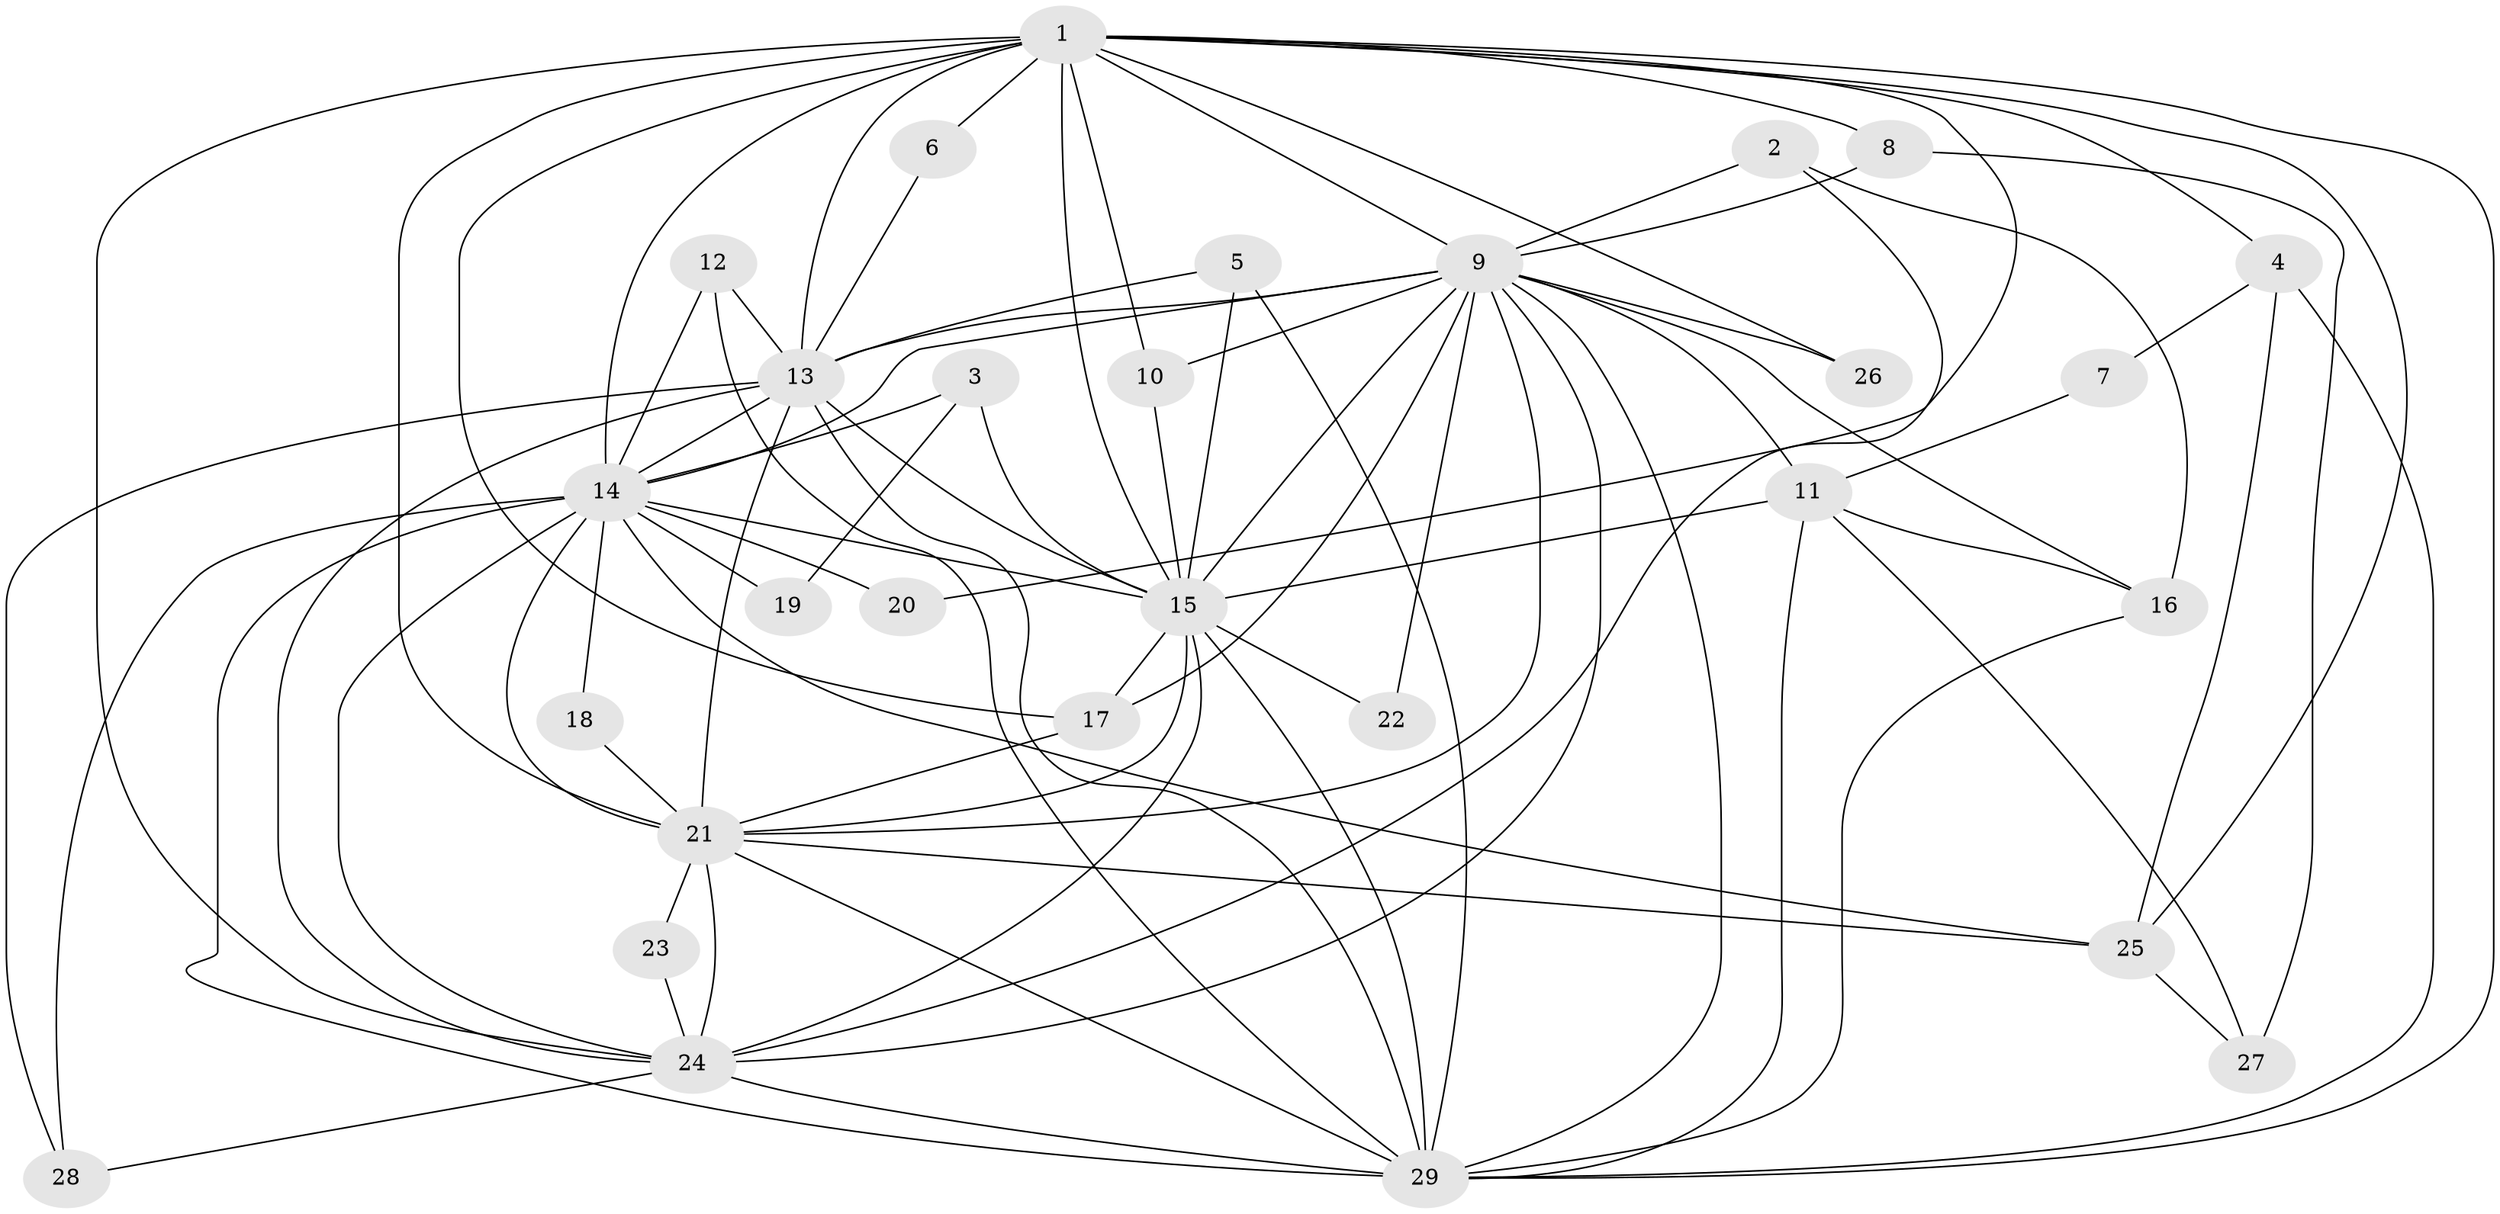 // original degree distribution, {21: 0.017241379310344827, 16: 0.017241379310344827, 15: 0.034482758620689655, 18: 0.017241379310344827, 11: 0.017241379310344827, 13: 0.017241379310344827, 17: 0.017241379310344827, 20: 0.017241379310344827, 14: 0.017241379310344827, 5: 0.017241379310344827, 6: 0.017241379310344827, 3: 0.1896551724137931, 4: 0.06896551724137931, 2: 0.5344827586206896}
// Generated by graph-tools (version 1.1) at 2025/45/03/06/25 01:45:10]
// undirected, 29 vertices, 82 edges
graph export_dot {
graph [start="1"]
  node [color=gray90,style=filled];
  1;
  2;
  3;
  4;
  5;
  6;
  7;
  8;
  9;
  10;
  11;
  12;
  13;
  14;
  15;
  16;
  17;
  18;
  19;
  20;
  21;
  22;
  23;
  24;
  25;
  26;
  27;
  28;
  29;
  1 -- 4 [weight=1.0];
  1 -- 6 [weight=1.0];
  1 -- 8 [weight=1.0];
  1 -- 9 [weight=2.0];
  1 -- 10 [weight=2.0];
  1 -- 13 [weight=2.0];
  1 -- 14 [weight=4.0];
  1 -- 15 [weight=2.0];
  1 -- 17 [weight=1.0];
  1 -- 20 [weight=1.0];
  1 -- 21 [weight=2.0];
  1 -- 24 [weight=2.0];
  1 -- 25 [weight=1.0];
  1 -- 26 [weight=2.0];
  1 -- 29 [weight=2.0];
  2 -- 9 [weight=1.0];
  2 -- 16 [weight=1.0];
  2 -- 24 [weight=1.0];
  3 -- 14 [weight=1.0];
  3 -- 15 [weight=1.0];
  3 -- 19 [weight=1.0];
  4 -- 7 [weight=1.0];
  4 -- 25 [weight=1.0];
  4 -- 29 [weight=1.0];
  5 -- 13 [weight=1.0];
  5 -- 15 [weight=1.0];
  5 -- 29 [weight=1.0];
  6 -- 13 [weight=1.0];
  7 -- 11 [weight=1.0];
  8 -- 9 [weight=1.0];
  8 -- 27 [weight=1.0];
  9 -- 10 [weight=1.0];
  9 -- 11 [weight=1.0];
  9 -- 13 [weight=1.0];
  9 -- 14 [weight=2.0];
  9 -- 15 [weight=2.0];
  9 -- 16 [weight=1.0];
  9 -- 17 [weight=1.0];
  9 -- 21 [weight=1.0];
  9 -- 22 [weight=1.0];
  9 -- 24 [weight=2.0];
  9 -- 26 [weight=1.0];
  9 -- 29 [weight=1.0];
  10 -- 15 [weight=1.0];
  11 -- 15 [weight=1.0];
  11 -- 16 [weight=1.0];
  11 -- 27 [weight=1.0];
  11 -- 29 [weight=1.0];
  12 -- 13 [weight=1.0];
  12 -- 14 [weight=1.0];
  12 -- 29 [weight=1.0];
  13 -- 14 [weight=2.0];
  13 -- 15 [weight=2.0];
  13 -- 21 [weight=2.0];
  13 -- 24 [weight=1.0];
  13 -- 28 [weight=1.0];
  13 -- 29 [weight=1.0];
  14 -- 15 [weight=3.0];
  14 -- 18 [weight=1.0];
  14 -- 19 [weight=2.0];
  14 -- 20 [weight=1.0];
  14 -- 21 [weight=3.0];
  14 -- 24 [weight=2.0];
  14 -- 25 [weight=1.0];
  14 -- 28 [weight=1.0];
  14 -- 29 [weight=2.0];
  15 -- 17 [weight=1.0];
  15 -- 21 [weight=2.0];
  15 -- 22 [weight=1.0];
  15 -- 24 [weight=2.0];
  15 -- 29 [weight=2.0];
  16 -- 29 [weight=1.0];
  17 -- 21 [weight=1.0];
  18 -- 21 [weight=1.0];
  21 -- 23 [weight=1.0];
  21 -- 24 [weight=1.0];
  21 -- 25 [weight=1.0];
  21 -- 29 [weight=2.0];
  23 -- 24 [weight=1.0];
  24 -- 28 [weight=1.0];
  24 -- 29 [weight=1.0];
  25 -- 27 [weight=1.0];
}
